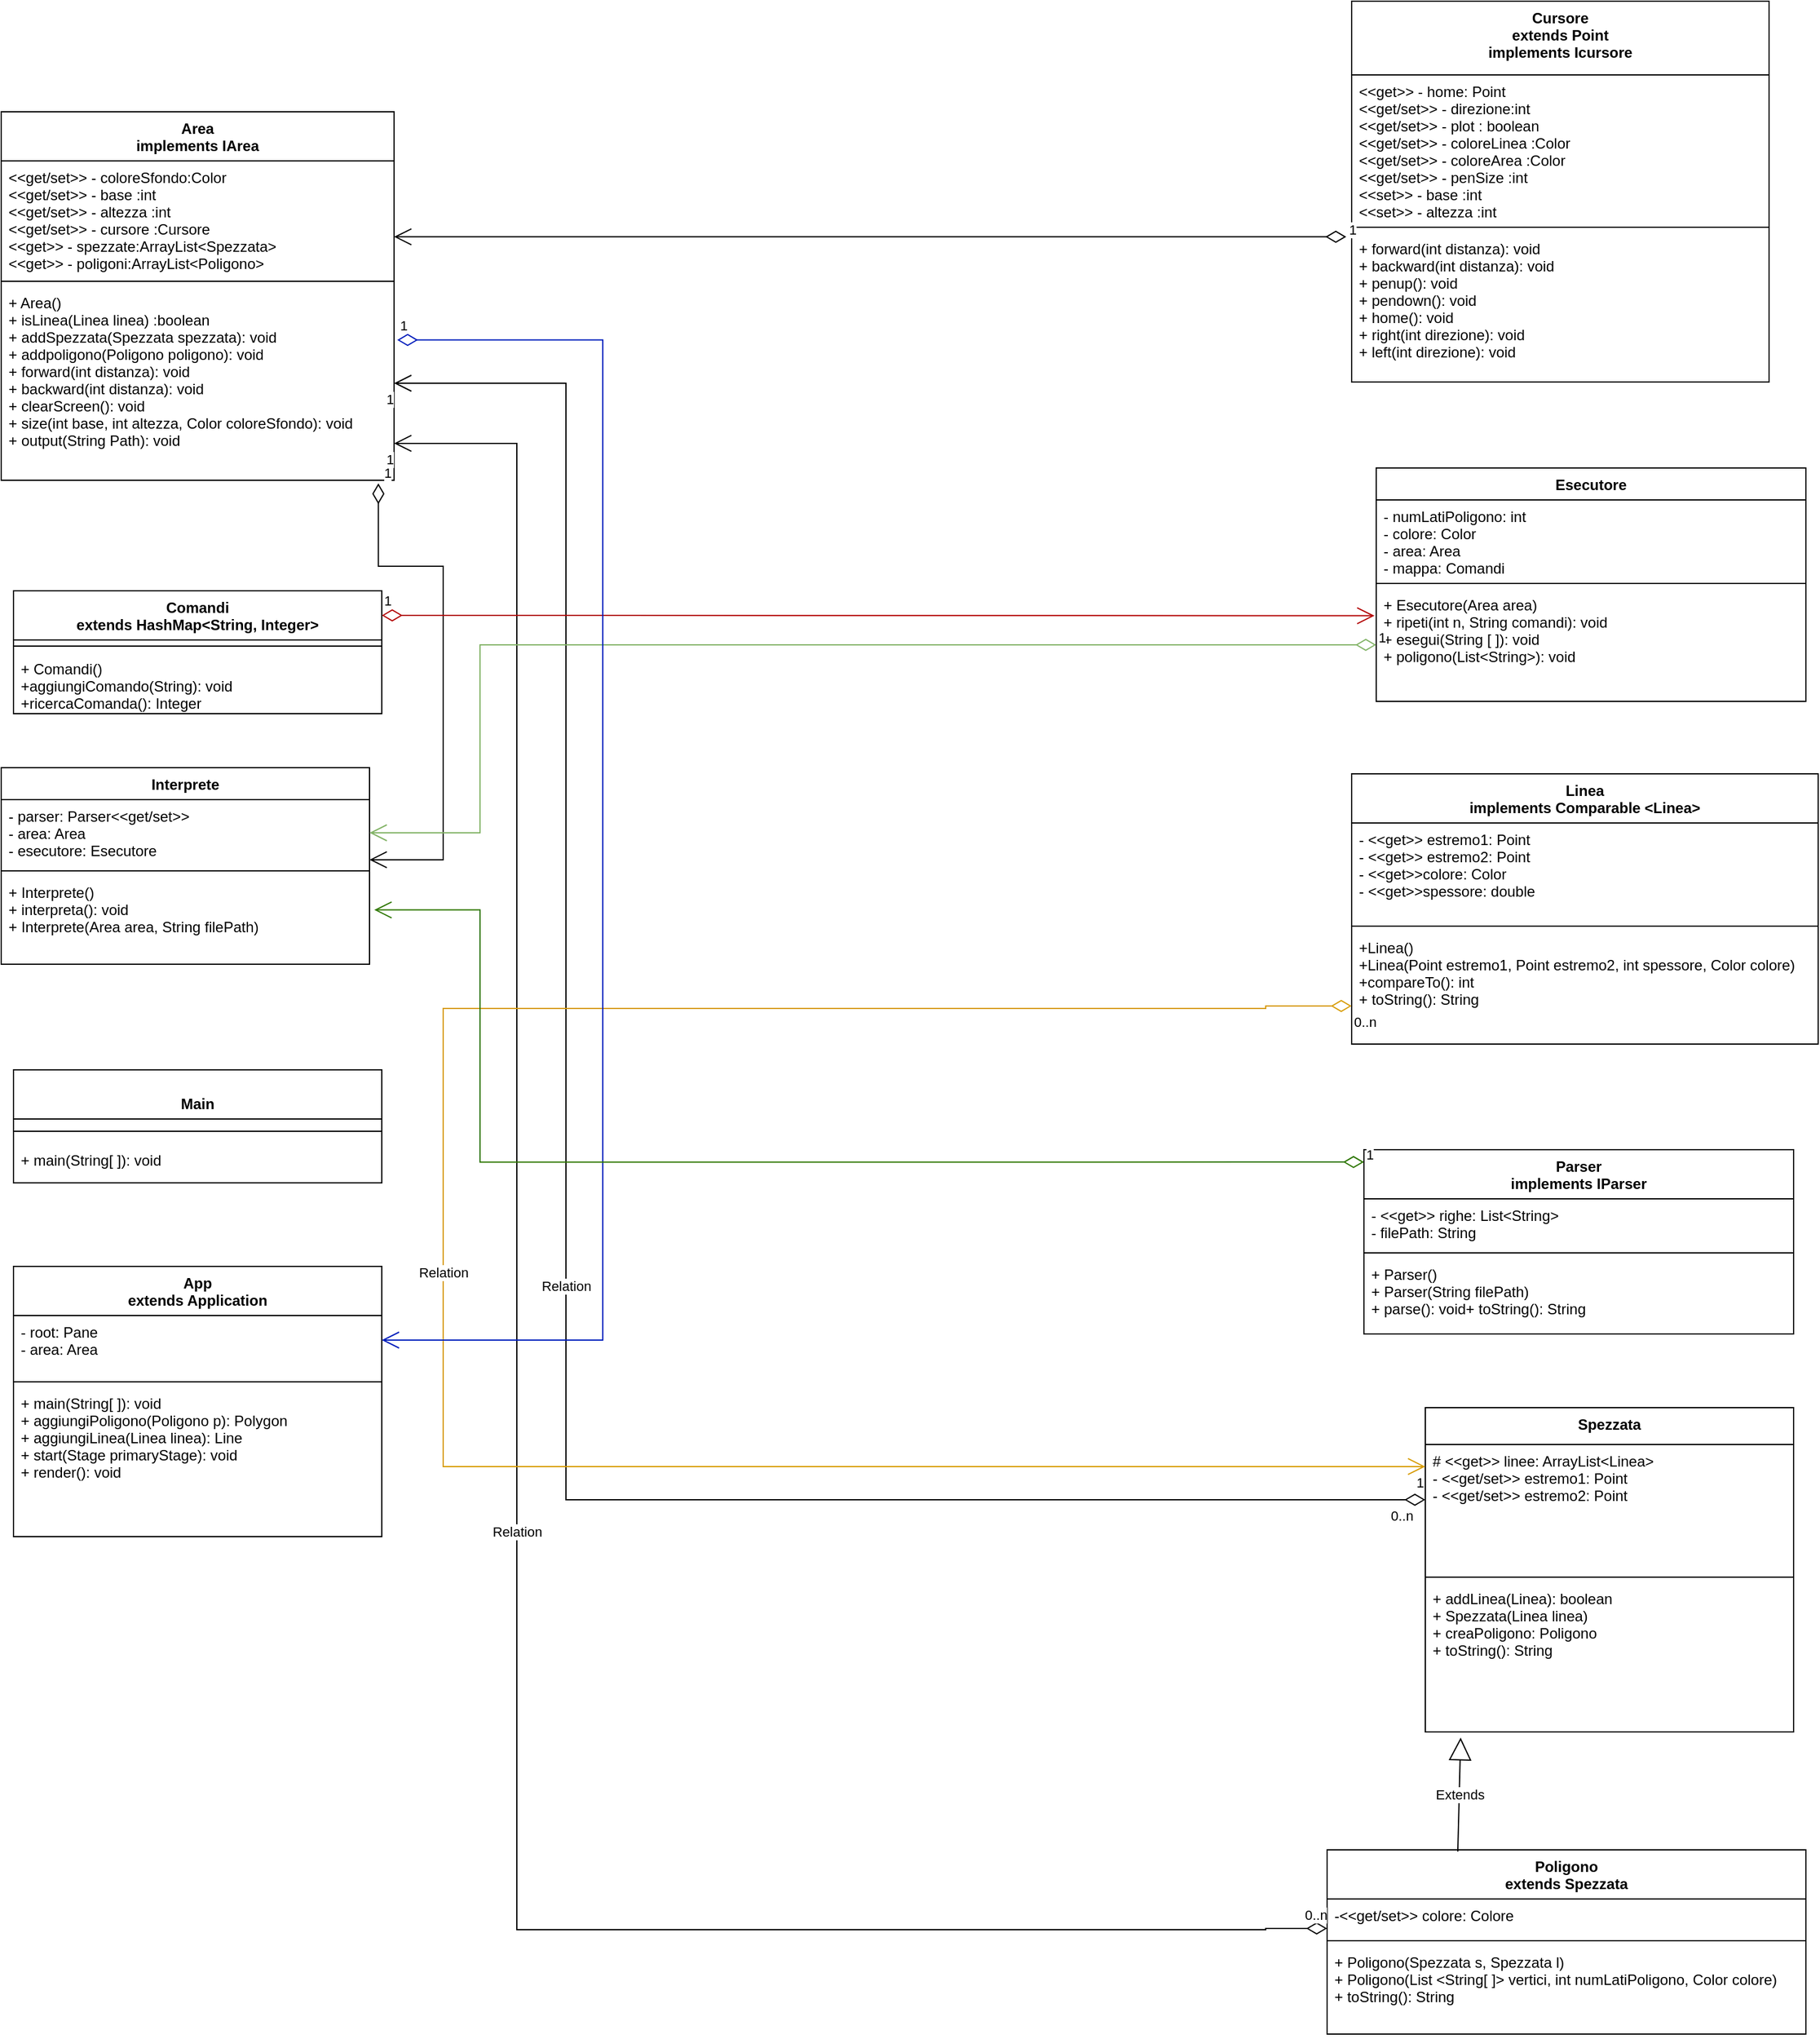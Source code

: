 <mxfile version="20.2.8" type="device"><diagram id="SSKZb9S-tjYXoeE9vcyg" name="Page-1"><mxGraphModel dx="4344" dy="3765" grid="1" gridSize="10" guides="1" tooltips="1" connect="1" arrows="1" fold="1" page="1" pageScale="1" pageWidth="827" pageHeight="1169" math="0" shadow="0"><root><mxCell id="0"/><mxCell id="1" parent="0"/><mxCell id="xD0131lp7vaHkObUTTeJ-1" value="Area&#10;implements IArea&#10;" style="swimlane;fontStyle=1;align=center;verticalAlign=top;childLayout=stackLayout;horizontal=1;startSize=40;horizontalStack=0;resizeParent=1;resizeParentMax=0;resizeLast=0;collapsible=1;marginBottom=0;" parent="1" vertex="1"><mxGeometry x="30" y="-10" width="320" height="300" as="geometry"/></mxCell><mxCell id="xD0131lp7vaHkObUTTeJ-2" value="&lt;&lt;get/set&gt;&gt; - coloreSfondo:Color&#10;&lt;&lt;get/set&gt;&gt; - base :int&#10;&lt;&lt;get/set&gt;&gt; - altezza :int&#10;&lt;&lt;get/set&gt;&gt; - cursore :Cursore&#10;&lt;&lt;get&gt;&gt; - spezzate:ArrayList&lt;Spezzata&gt;&#10;&lt;&lt;get&gt;&gt; - poligoni:ArrayList&lt;Poligono&gt;" style="text;strokeColor=none;fillColor=none;align=left;verticalAlign=top;spacingLeft=4;spacingRight=4;overflow=hidden;rotatable=0;points=[[0,0.5],[1,0.5]];portConstraint=eastwest;" parent="xD0131lp7vaHkObUTTeJ-1" vertex="1"><mxGeometry y="40" width="320" height="94" as="geometry"/></mxCell><mxCell id="xD0131lp7vaHkObUTTeJ-3" value="" style="line;strokeWidth=1;fillColor=none;align=left;verticalAlign=middle;spacingTop=-1;spacingLeft=3;spacingRight=3;rotatable=0;labelPosition=right;points=[];portConstraint=eastwest;" parent="xD0131lp7vaHkObUTTeJ-1" vertex="1"><mxGeometry y="134" width="320" height="8" as="geometry"/></mxCell><mxCell id="xD0131lp7vaHkObUTTeJ-4" value="+ Area()&#10;+ isLinea(Linea linea) :boolean&#10;+ addSpezzata(Spezzata spezzata): void&#10;+ addpoligono(Poligono poligono): void&#10;+ forward(int distanza): void&#10;+ backward(int distanza): void&#10;+ clearScreen(): void&#10;+ size(int base, int altezza, Color coloreSfondo): void&#10;+ output(String Path): void&#10;&#10;" style="text;strokeColor=none;fillColor=none;align=left;verticalAlign=top;spacingLeft=4;spacingRight=4;overflow=hidden;rotatable=0;points=[[0,0.5],[1,0.5]];portConstraint=eastwest;" parent="xD0131lp7vaHkObUTTeJ-1" vertex="1"><mxGeometry y="142" width="320" height="158" as="geometry"/></mxCell><mxCell id="VEdQwmx1QUDaLWU3VUWG-1" value="Cursore&#10;extends Point&#10;implements Icursore" style="swimlane;fontStyle=1;align=center;verticalAlign=top;childLayout=stackLayout;horizontal=1;startSize=60;horizontalStack=0;resizeParent=1;resizeParentMax=0;resizeLast=0;collapsible=1;marginBottom=0;" parent="1" vertex="1"><mxGeometry x="1130" y="-100" width="340" height="310" as="geometry"/></mxCell><mxCell id="VEdQwmx1QUDaLWU3VUWG-2" value="&lt;&lt;get&gt;&gt; - home: Point&#10;&lt;&lt;get/set&gt;&gt; - direzione:int&#10;&lt;&lt;get/set&gt;&gt; - plot : boolean&#10;&lt;&lt;get/set&gt;&gt; - coloreLinea :Color&#10;&lt;&lt;get/set&gt;&gt; - coloreArea :Color&#10;&lt;&lt;get/set&gt;&gt; - penSize :int&#10;&lt;&lt;set&gt;&gt; - base :int&#10;&lt;&lt;set&gt;&gt; - altezza :int" style="text;strokeColor=none;fillColor=none;align=left;verticalAlign=top;spacingLeft=4;spacingRight=4;overflow=hidden;rotatable=0;points=[[0,0.5],[1,0.5]];portConstraint=eastwest;" parent="VEdQwmx1QUDaLWU3VUWG-1" vertex="1"><mxGeometry y="60" width="340" height="120" as="geometry"/></mxCell><mxCell id="VEdQwmx1QUDaLWU3VUWG-3" value="" style="line;strokeWidth=1;fillColor=none;align=left;verticalAlign=middle;spacingTop=-1;spacingLeft=3;spacingRight=3;rotatable=0;labelPosition=right;points=[];portConstraint=eastwest;" parent="VEdQwmx1QUDaLWU3VUWG-1" vertex="1"><mxGeometry y="180" width="340" height="8" as="geometry"/></mxCell><mxCell id="VEdQwmx1QUDaLWU3VUWG-4" value="+ forward(int distanza): void&#10;+ backward(int distanza): void&#10;+ penup(): void&#10;+ pendown(): void&#10;+ home(): void&#10;+ right(int direzione): void&#10;+ left(int direzione): void&#10;" style="text;strokeColor=none;fillColor=none;align=left;verticalAlign=top;spacingLeft=4;spacingRight=4;overflow=hidden;rotatable=0;points=[[0,0.5],[1,0.5]];portConstraint=eastwest;" parent="VEdQwmx1QUDaLWU3VUWG-1" vertex="1"><mxGeometry y="188" width="340" height="122" as="geometry"/></mxCell><mxCell id="VEdQwmx1QUDaLWU3VUWG-5" value="1" style="endArrow=open;html=1;endSize=12;startArrow=diamondThin;startSize=14;startFill=0;edgeStyle=orthogonalEdgeStyle;align=left;verticalAlign=bottom;rounded=0;exitX=-0.013;exitY=0.031;exitDx=0;exitDy=0;exitPerimeter=0;" parent="1" source="VEdQwmx1QUDaLWU3VUWG-4" target="xD0131lp7vaHkObUTTeJ-2" edge="1"><mxGeometry x="-1" y="3" relative="1" as="geometry"><mxPoint x="570" y="100" as="sourcePoint"/><mxPoint x="540" y="190" as="targetPoint"/><Array as="points"><mxPoint x="400" y="92"/><mxPoint x="400" y="92"/></Array></mxGeometry></mxCell><mxCell id="edAIl0hlL0Rse5DpvTW5-1" value="Comandi&#10;extends HashMap&lt;String, Integer&gt;" style="swimlane;fontStyle=1;align=center;verticalAlign=top;childLayout=stackLayout;horizontal=1;startSize=40;horizontalStack=0;resizeParent=1;resizeParentMax=0;resizeLast=0;collapsible=1;marginBottom=0;" parent="1" vertex="1"><mxGeometry x="40" y="380" width="300" height="100" as="geometry"/></mxCell><mxCell id="edAIl0hlL0Rse5DpvTW5-3" value="" style="line;strokeWidth=1;fillColor=none;align=left;verticalAlign=middle;spacingTop=-1;spacingLeft=3;spacingRight=3;rotatable=0;labelPosition=right;points=[];portConstraint=eastwest;" parent="edAIl0hlL0Rse5DpvTW5-1" vertex="1"><mxGeometry y="40" width="300" height="10" as="geometry"/></mxCell><mxCell id="edAIl0hlL0Rse5DpvTW5-4" value="+ Comandi()&#10;+aggiungiComando(String): void&#10;+ricercaComanda(): Integer &#10;" style="text;strokeColor=none;fillColor=none;align=left;verticalAlign=top;spacingLeft=4;spacingRight=4;overflow=hidden;rotatable=0;points=[[0,0.5],[1,0.5]];portConstraint=eastwest;" parent="edAIl0hlL0Rse5DpvTW5-1" vertex="1"><mxGeometry y="50" width="300" height="50" as="geometry"/></mxCell><mxCell id="edAIl0hlL0Rse5DpvTW5-5" value="Esecutore" style="swimlane;fontStyle=1;align=center;verticalAlign=top;childLayout=stackLayout;horizontal=1;startSize=26;horizontalStack=0;resizeParent=1;resizeParentMax=0;resizeLast=0;collapsible=1;marginBottom=0;" parent="1" vertex="1"><mxGeometry x="1150" y="280" width="350" height="190" as="geometry"/></mxCell><mxCell id="edAIl0hlL0Rse5DpvTW5-6" value="- numLatiPoligono: int&#10;- colore: Color&#10;- area: Area&#10;- mappa: Comandi&#10;" style="text;strokeColor=none;fillColor=none;align=left;verticalAlign=top;spacingLeft=4;spacingRight=4;overflow=hidden;rotatable=0;points=[[0,0.5],[1,0.5]];portConstraint=eastwest;" parent="edAIl0hlL0Rse5DpvTW5-5" vertex="1"><mxGeometry y="26" width="350" height="64" as="geometry"/></mxCell><mxCell id="edAIl0hlL0Rse5DpvTW5-7" value="" style="line;strokeWidth=1;fillColor=none;align=left;verticalAlign=middle;spacingTop=-1;spacingLeft=3;spacingRight=3;rotatable=0;labelPosition=right;points=[];portConstraint=eastwest;" parent="edAIl0hlL0Rse5DpvTW5-5" vertex="1"><mxGeometry y="90" width="350" height="8" as="geometry"/></mxCell><mxCell id="edAIl0hlL0Rse5DpvTW5-8" value="+ Esecutore(Area area)&#10;+ ripeti(int n, String comandi): void&#10;+ esegui(String [ ]): void&#10;+ poligono(List&lt;String&gt;): void&#10;" style="text;strokeColor=none;fillColor=none;align=left;verticalAlign=top;spacingLeft=4;spacingRight=4;overflow=hidden;rotatable=0;points=[[0,0.5],[1,0.5]];portConstraint=eastwest;" parent="edAIl0hlL0Rse5DpvTW5-5" vertex="1"><mxGeometry y="98" width="350" height="92" as="geometry"/></mxCell><mxCell id="edAIl0hlL0Rse5DpvTW5-9" value="Interprete" style="swimlane;fontStyle=1;align=center;verticalAlign=top;childLayout=stackLayout;horizontal=1;startSize=26;horizontalStack=0;resizeParent=1;resizeParentMax=0;resizeLast=0;collapsible=1;marginBottom=0;" parent="1" vertex="1"><mxGeometry x="30" y="524" width="300" height="160" as="geometry"/></mxCell><mxCell id="edAIl0hlL0Rse5DpvTW5-10" value="- parser: Parser&lt;&lt;get/set&gt;&gt;&#10;- area: Area&#10;- esecutore: Esecutore&#10;" style="text;strokeColor=none;fillColor=none;align=left;verticalAlign=top;spacingLeft=4;spacingRight=4;overflow=hidden;rotatable=0;points=[[0,0.5],[1,0.5]];portConstraint=eastwest;" parent="edAIl0hlL0Rse5DpvTW5-9" vertex="1"><mxGeometry y="26" width="300" height="54" as="geometry"/></mxCell><mxCell id="edAIl0hlL0Rse5DpvTW5-11" value="" style="line;strokeWidth=1;fillColor=none;align=left;verticalAlign=middle;spacingTop=-1;spacingLeft=3;spacingRight=3;rotatable=0;labelPosition=right;points=[];portConstraint=eastwest;" parent="edAIl0hlL0Rse5DpvTW5-9" vertex="1"><mxGeometry y="80" width="300" height="8" as="geometry"/></mxCell><mxCell id="edAIl0hlL0Rse5DpvTW5-12" value="+ Interprete()&#10;+ interpreta(): void&#10;+ Interprete(Area area, String filePath)&#10;" style="text;strokeColor=none;fillColor=none;align=left;verticalAlign=top;spacingLeft=4;spacingRight=4;overflow=hidden;rotatable=0;points=[[0,0.5],[1,0.5]];portConstraint=eastwest;" parent="edAIl0hlL0Rse5DpvTW5-9" vertex="1"><mxGeometry y="88" width="300" height="72" as="geometry"/></mxCell><mxCell id="edAIl0hlL0Rse5DpvTW5-15" value="Linea&#10;implements Comparable &lt;Linea&gt;&#10;&#10;" style="swimlane;fontStyle=1;align=center;verticalAlign=top;childLayout=stackLayout;horizontal=1;startSize=40;horizontalStack=0;resizeParent=1;resizeParentMax=0;resizeLast=0;collapsible=1;marginBottom=0;" parent="1" vertex="1"><mxGeometry x="1130" y="529" width="380" height="220" as="geometry"/></mxCell><mxCell id="edAIl0hlL0Rse5DpvTW5-16" value="- &lt;&lt;get&gt;&gt; estremo1: Point&#10;- &lt;&lt;get&gt;&gt; estremo2: Point&#10;- &lt;&lt;get&gt;&gt;colore: Color&#10;- &lt;&lt;get&gt;&gt;spessore: double&#10;&#10;" style="text;strokeColor=none;fillColor=none;align=left;verticalAlign=top;spacingLeft=4;spacingRight=4;overflow=hidden;rotatable=0;points=[[0,0.5],[1,0.5]];portConstraint=eastwest;" parent="edAIl0hlL0Rse5DpvTW5-15" vertex="1"><mxGeometry y="40" width="380" height="80" as="geometry"/></mxCell><mxCell id="edAIl0hlL0Rse5DpvTW5-17" value="" style="line;strokeWidth=1;fillColor=none;align=left;verticalAlign=middle;spacingTop=-1;spacingLeft=3;spacingRight=3;rotatable=0;labelPosition=right;points=[];portConstraint=eastwest;" parent="edAIl0hlL0Rse5DpvTW5-15" vertex="1"><mxGeometry y="120" width="380" height="8" as="geometry"/></mxCell><mxCell id="edAIl0hlL0Rse5DpvTW5-18" value="+Linea()&#10;+Linea(Point estremo1, Point estremo2, int spessore, Color colore)&#10;+compareTo(): int&#10;+ toString(): String&#10;" style="text;strokeColor=none;fillColor=none;align=left;verticalAlign=top;spacingLeft=4;spacingRight=4;overflow=hidden;rotatable=0;points=[[0,0.5],[1,0.5]];portConstraint=eastwest;" parent="edAIl0hlL0Rse5DpvTW5-15" vertex="1"><mxGeometry y="128" width="380" height="92" as="geometry"/></mxCell><mxCell id="edAIl0hlL0Rse5DpvTW5-19" value="&#10;Main&#10;&#10;" style="swimlane;fontStyle=1;align=center;verticalAlign=top;childLayout=stackLayout;horizontal=1;startSize=40;horizontalStack=0;resizeParent=1;resizeParentMax=0;resizeLast=0;collapsible=1;marginBottom=0;" parent="1" vertex="1"><mxGeometry x="40" y="770" width="300" height="92" as="geometry"/></mxCell><mxCell id="edAIl0hlL0Rse5DpvTW5-21" value="" style="line;strokeWidth=1;fillColor=none;align=left;verticalAlign=middle;spacingTop=-1;spacingLeft=3;spacingRight=3;rotatable=0;labelPosition=right;points=[];portConstraint=eastwest;" parent="edAIl0hlL0Rse5DpvTW5-19" vertex="1"><mxGeometry y="40" width="300" height="20" as="geometry"/></mxCell><mxCell id="edAIl0hlL0Rse5DpvTW5-22" value="+ main(String[ ]): void" style="text;strokeColor=none;fillColor=none;align=left;verticalAlign=top;spacingLeft=4;spacingRight=4;overflow=hidden;rotatable=0;points=[[0,0.5],[1,0.5]];portConstraint=eastwest;" parent="edAIl0hlL0Rse5DpvTW5-19" vertex="1"><mxGeometry y="60" width="300" height="32" as="geometry"/></mxCell><mxCell id="edAIl0hlL0Rse5DpvTW5-23" value="Parser&#10;implements IParser&#10;" style="swimlane;fontStyle=1;align=center;verticalAlign=top;childLayout=stackLayout;horizontal=1;startSize=40;horizontalStack=0;resizeParent=1;resizeParentMax=0;resizeLast=0;collapsible=1;marginBottom=0;" parent="1" vertex="1"><mxGeometry x="1140" y="835" width="350" height="150" as="geometry"/></mxCell><mxCell id="edAIl0hlL0Rse5DpvTW5-24" value="- &lt;&lt;get&gt;&gt; righe: List&lt;String&gt;&#10;- filePath: String&#10;" style="text;strokeColor=none;fillColor=none;align=left;verticalAlign=top;spacingLeft=4;spacingRight=4;overflow=hidden;rotatable=0;points=[[0,0.5],[1,0.5]];portConstraint=eastwest;" parent="edAIl0hlL0Rse5DpvTW5-23" vertex="1"><mxGeometry y="40" width="350" height="40" as="geometry"/></mxCell><mxCell id="edAIl0hlL0Rse5DpvTW5-25" value="" style="line;strokeWidth=1;fillColor=none;align=left;verticalAlign=middle;spacingTop=-1;spacingLeft=3;spacingRight=3;rotatable=0;labelPosition=right;points=[];portConstraint=eastwest;" parent="edAIl0hlL0Rse5DpvTW5-23" vertex="1"><mxGeometry y="80" width="350" height="8" as="geometry"/></mxCell><mxCell id="edAIl0hlL0Rse5DpvTW5-26" value="+ Parser()&#10;+ Parser(String filePath)&#10;+ parse(): void+ toString(): String&#10;" style="text;strokeColor=none;fillColor=none;align=left;verticalAlign=top;spacingLeft=4;spacingRight=4;overflow=hidden;rotatable=0;points=[[0,0.5],[1,0.5]];portConstraint=eastwest;" parent="edAIl0hlL0Rse5DpvTW5-23" vertex="1"><mxGeometry y="88" width="350" height="62" as="geometry"/></mxCell><mxCell id="edAIl0hlL0Rse5DpvTW5-27" value="Poligono&#10;extends Spezzata&#10;&#10;" style="swimlane;fontStyle=1;align=center;verticalAlign=top;childLayout=stackLayout;horizontal=1;startSize=40;horizontalStack=0;resizeParent=1;resizeParentMax=0;resizeLast=0;collapsible=1;marginBottom=0;" parent="1" vertex="1"><mxGeometry x="1110" y="1405" width="390" height="150" as="geometry"/></mxCell><mxCell id="edAIl0hlL0Rse5DpvTW5-28" value="-&lt;&lt;get/set&gt;&gt; colore: Colore" style="text;strokeColor=none;fillColor=none;align=left;verticalAlign=top;spacingLeft=4;spacingRight=4;overflow=hidden;rotatable=0;points=[[0,0.5],[1,0.5]];portConstraint=eastwest;" parent="edAIl0hlL0Rse5DpvTW5-27" vertex="1"><mxGeometry y="40" width="390" height="30" as="geometry"/></mxCell><mxCell id="edAIl0hlL0Rse5DpvTW5-29" value="" style="line;strokeWidth=1;fillColor=none;align=left;verticalAlign=middle;spacingTop=-1;spacingLeft=3;spacingRight=3;rotatable=0;labelPosition=right;points=[];portConstraint=eastwest;" parent="edAIl0hlL0Rse5DpvTW5-27" vertex="1"><mxGeometry y="70" width="390" height="8" as="geometry"/></mxCell><mxCell id="edAIl0hlL0Rse5DpvTW5-30" value="+ Poligono(Spezzata s, Spezzata l)&#10;+ Poligono(List &lt;String[ ]&gt; vertici, int numLatiPoligono, Color colore)&#10;+ toString(): String &#10;&#10;&#10;" style="text;strokeColor=none;fillColor=none;align=left;verticalAlign=top;spacingLeft=4;spacingRight=4;overflow=hidden;rotatable=0;points=[[0,0.5],[1,0.5]];portConstraint=eastwest;" parent="edAIl0hlL0Rse5DpvTW5-27" vertex="1"><mxGeometry y="78" width="390" height="72" as="geometry"/></mxCell><mxCell id="edAIl0hlL0Rse5DpvTW5-31" value="Spezzata" style="swimlane;fontStyle=1;align=center;verticalAlign=top;childLayout=stackLayout;horizontal=1;startSize=30;horizontalStack=0;resizeParent=1;resizeParentMax=0;resizeLast=0;collapsible=1;marginBottom=0;" parent="1" vertex="1"><mxGeometry x="1190" y="1045" width="300" height="264" as="geometry"/></mxCell><mxCell id="edAIl0hlL0Rse5DpvTW5-32" value="# &lt;&lt;get&gt;&gt; linee: ArrayList&lt;Linea&gt;&#10;- &lt;&lt;get/set&gt;&gt; estremo1: Point&#10;- &lt;&lt;get/set&gt;&gt; estremo2: Point&#10;&#10;&#10;" style="text;strokeColor=none;fillColor=none;align=left;verticalAlign=top;spacingLeft=4;spacingRight=4;overflow=hidden;rotatable=0;points=[[0,0.5],[1,0.5]];portConstraint=eastwest;" parent="edAIl0hlL0Rse5DpvTW5-31" vertex="1"><mxGeometry y="30" width="300" height="104" as="geometry"/></mxCell><mxCell id="edAIl0hlL0Rse5DpvTW5-33" value="" style="line;strokeWidth=1;fillColor=none;align=left;verticalAlign=middle;spacingTop=-1;spacingLeft=3;spacingRight=3;rotatable=0;labelPosition=right;points=[];portConstraint=eastwest;" parent="edAIl0hlL0Rse5DpvTW5-31" vertex="1"><mxGeometry y="134" width="300" height="8" as="geometry"/></mxCell><mxCell id="edAIl0hlL0Rse5DpvTW5-34" value="+ addLinea(Linea): boolean&#10;+ Spezzata(Linea linea)&#10;+ creaPoligono: Poligono&#10;+ toString(): String&#10;" style="text;strokeColor=none;fillColor=none;align=left;verticalAlign=top;spacingLeft=4;spacingRight=4;overflow=hidden;rotatable=0;points=[[0,0.5],[1,0.5]];portConstraint=eastwest;" parent="edAIl0hlL0Rse5DpvTW5-31" vertex="1"><mxGeometry y="142" width="300" height="122" as="geometry"/></mxCell><mxCell id="JmyIsKy6kii6p0iABe9J-1" value="App&#10;extends Application&#10;" style="swimlane;fontStyle=1;align=center;verticalAlign=top;childLayout=stackLayout;horizontal=1;startSize=40;horizontalStack=0;resizeParent=1;resizeParentMax=0;resizeLast=0;collapsible=1;marginBottom=0;" parent="1" vertex="1"><mxGeometry x="40" y="930" width="300" height="220" as="geometry"/></mxCell><mxCell id="JmyIsKy6kii6p0iABe9J-2" value="- root: Pane&#10;- area: Area&#10;&#10;&#10;" style="text;strokeColor=none;fillColor=none;align=left;verticalAlign=top;spacingLeft=4;spacingRight=4;overflow=hidden;rotatable=0;points=[[0,0.5],[1,0.5]];portConstraint=eastwest;" parent="JmyIsKy6kii6p0iABe9J-1" vertex="1"><mxGeometry y="40" width="300" height="50" as="geometry"/></mxCell><mxCell id="JmyIsKy6kii6p0iABe9J-3" value="" style="line;strokeWidth=1;fillColor=none;align=left;verticalAlign=middle;spacingTop=-1;spacingLeft=3;spacingRight=3;rotatable=0;labelPosition=right;points=[];portConstraint=eastwest;" parent="JmyIsKy6kii6p0iABe9J-1" vertex="1"><mxGeometry y="90" width="300" height="8" as="geometry"/></mxCell><mxCell id="JmyIsKy6kii6p0iABe9J-4" value="+ main(String[ ]): void&#10;+ aggiungiPoligono(Poligono p): Polygon&#10;+ aggiungiLinea(Linea linea): Line&#10;+ start(Stage primaryStage): void&#10;+ render(): void&#10;" style="text;strokeColor=none;fillColor=none;align=left;verticalAlign=top;spacingLeft=4;spacingRight=4;overflow=hidden;rotatable=0;points=[[0,0.5],[1,0.5]];portConstraint=eastwest;" parent="JmyIsKy6kii6p0iABe9J-1" vertex="1"><mxGeometry y="98" width="300" height="122" as="geometry"/></mxCell><mxCell id="OjkIk8LYtC330Or6Dnki-3" value="Relation" style="endArrow=open;html=1;endSize=12;startArrow=diamondThin;startSize=14;startFill=0;edgeStyle=orthogonalEdgeStyle;rounded=0;" edge="1" parent="1" source="edAIl0hlL0Rse5DpvTW5-32" target="xD0131lp7vaHkObUTTeJ-4"><mxGeometry relative="1" as="geometry"><mxPoint x="520" y="240" as="sourcePoint"/><mxPoint x="370" y="170" as="targetPoint"/><Array as="points"><mxPoint x="490" y="1120"/><mxPoint x="490" y="211"/></Array></mxGeometry></mxCell><mxCell id="OjkIk8LYtC330Or6Dnki-4" value="0..n" style="edgeLabel;resizable=0;html=1;align=left;verticalAlign=top;" connectable="0" vertex="1" parent="OjkIk8LYtC330Or6Dnki-3"><mxGeometry x="-1" relative="1" as="geometry"><mxPoint x="-30" as="offset"/></mxGeometry></mxCell><mxCell id="OjkIk8LYtC330Or6Dnki-5" value="1" style="edgeLabel;resizable=0;html=1;align=right;verticalAlign=top;" connectable="0" vertex="1" parent="OjkIk8LYtC330Or6Dnki-3"><mxGeometry x="1" relative="1" as="geometry"/></mxCell><mxCell id="OjkIk8LYtC330Or6Dnki-6" value="Relation" style="endArrow=open;html=1;endSize=12;startArrow=diamondThin;startSize=14;startFill=0;edgeStyle=orthogonalEdgeStyle;rounded=0;exitX=0;exitY=0.8;exitDx=0;exitDy=0;exitPerimeter=0;entryX=1;entryY=0.81;entryDx=0;entryDy=0;entryPerimeter=0;" edge="1" parent="1" source="edAIl0hlL0Rse5DpvTW5-28" target="xD0131lp7vaHkObUTTeJ-4"><mxGeometry relative="1" as="geometry"><mxPoint x="520" y="1464" as="sourcePoint"/><mxPoint x="370" y="260" as="targetPoint"/><Array as="points"><mxPoint x="1060" y="1469"/><mxPoint x="450" y="1470"/><mxPoint x="450" y="260"/></Array></mxGeometry></mxCell><mxCell id="OjkIk8LYtC330Or6Dnki-7" value="0..n" style="edgeLabel;resizable=0;html=1;align=left;verticalAlign=top;" connectable="0" vertex="1" parent="OjkIk8LYtC330Or6Dnki-6"><mxGeometry x="-1" relative="1" as="geometry"><mxPoint x="-20" y="-24" as="offset"/></mxGeometry></mxCell><mxCell id="OjkIk8LYtC330Or6Dnki-8" value="1" style="edgeLabel;resizable=0;html=1;align=right;verticalAlign=top;" connectable="0" vertex="1" parent="OjkIk8LYtC330Or6Dnki-6"><mxGeometry x="1" relative="1" as="geometry"/></mxCell><mxCell id="OjkIk8LYtC330Or6Dnki-9" value="Extends" style="endArrow=block;endSize=16;endFill=0;html=1;rounded=0;entryX=0.096;entryY=1.038;entryDx=0;entryDy=0;exitX=0.273;exitY=0.009;exitDx=0;exitDy=0;exitPerimeter=0;entryPerimeter=0;" edge="1" parent="1" source="edAIl0hlL0Rse5DpvTW5-27" target="edAIl0hlL0Rse5DpvTW5-34"><mxGeometry width="160" relative="1" as="geometry"><mxPoint x="420" y="1100" as="sourcePoint"/><mxPoint x="490" y="1220" as="targetPoint"/><Array as="points"/></mxGeometry></mxCell><mxCell id="OjkIk8LYtC330Or6Dnki-10" value="1" style="endArrow=open;html=1;endSize=12;startArrow=diamondThin;startSize=14;startFill=0;edgeStyle=orthogonalEdgeStyle;align=left;verticalAlign=bottom;rounded=0;exitX=0.96;exitY=1.016;exitDx=0;exitDy=0;exitPerimeter=0;entryX=1;entryY=0.907;entryDx=0;entryDy=0;entryPerimeter=0;" edge="1" parent="1" source="xD0131lp7vaHkObUTTeJ-4" target="edAIl0hlL0Rse5DpvTW5-10"><mxGeometry x="-1" y="3" relative="1" as="geometry"><mxPoint x="270" y="320" as="sourcePoint"/><mxPoint x="400" y="600" as="targetPoint"/><Array as="points"><mxPoint x="337" y="360"/><mxPoint x="390" y="360"/><mxPoint x="390" y="599"/></Array></mxGeometry></mxCell><mxCell id="OjkIk8LYtC330Or6Dnki-11" value="1" style="endArrow=open;html=1;endSize=12;startArrow=diamondThin;startSize=14;startFill=0;edgeStyle=orthogonalEdgeStyle;align=left;verticalAlign=bottom;rounded=0;fillColor=#e51400;strokeColor=#B20000;entryX=-0.004;entryY=0.242;entryDx=0;entryDy=0;entryPerimeter=0;" edge="1" parent="1" target="edAIl0hlL0Rse5DpvTW5-8"><mxGeometry x="-1" y="3" relative="1" as="geometry"><mxPoint x="340" y="400" as="sourcePoint"/><mxPoint x="1120" y="400" as="targetPoint"/><Array as="points"><mxPoint x="370" y="400"/></Array></mxGeometry></mxCell><mxCell id="OjkIk8LYtC330Or6Dnki-12" value="1" style="endArrow=open;html=1;endSize=12;startArrow=diamondThin;startSize=14;startFill=0;edgeStyle=orthogonalEdgeStyle;align=left;verticalAlign=bottom;rounded=0;exitX=0;exitY=0.5;exitDx=0;exitDy=0;entryX=1;entryY=0.5;entryDx=0;entryDy=0;fillColor=#d5e8d4;strokeColor=#82b366;gradientColor=#97d077;" edge="1" parent="1" source="edAIl0hlL0Rse5DpvTW5-8" target="edAIl0hlL0Rse5DpvTW5-10"><mxGeometry x="-1" y="3" relative="1" as="geometry"><mxPoint x="270" y="570" as="sourcePoint"/><mxPoint x="430" y="570" as="targetPoint"/><Array as="points"><mxPoint x="420" y="424"/><mxPoint x="420" y="577"/></Array></mxGeometry></mxCell><mxCell id="OjkIk8LYtC330Or6Dnki-13" value="Relation" style="endArrow=open;html=1;endSize=12;startArrow=diamondThin;startSize=14;startFill=0;edgeStyle=orthogonalEdgeStyle;rounded=0;fillColor=#ffcd28;gradientColor=#ffa500;strokeColor=#d79b00;exitX=0;exitY=0.663;exitDx=0;exitDy=0;exitPerimeter=0;entryX=0;entryY=0.173;entryDx=0;entryDy=0;entryPerimeter=0;" edge="1" parent="1" source="edAIl0hlL0Rse5DpvTW5-18" target="edAIl0hlL0Rse5DpvTW5-32"><mxGeometry relative="1" as="geometry"><mxPoint x="1090" y="720" as="sourcePoint"/><mxPoint x="1180" y="1093" as="targetPoint"/><Array as="points"><mxPoint x="1060" y="718"/><mxPoint x="1060" y="720"/><mxPoint x="390" y="720"/><mxPoint x="390" y="1093"/></Array></mxGeometry></mxCell><mxCell id="OjkIk8LYtC330Or6Dnki-14" value="0..n" style="edgeLabel;resizable=0;html=1;align=left;verticalAlign=top;" connectable="0" vertex="1" parent="OjkIk8LYtC330Or6Dnki-13"><mxGeometry x="-1" relative="1" as="geometry"/></mxCell><mxCell id="OjkIk8LYtC330Or6Dnki-15" value="1" style="edgeLabel;resizable=0;html=1;align=right;verticalAlign=top;" connectable="0" vertex="1" parent="OjkIk8LYtC330Or6Dnki-13"><mxGeometry x="1" relative="1" as="geometry"/></mxCell><mxCell id="OjkIk8LYtC330Or6Dnki-16" value="1" style="endArrow=open;html=1;endSize=12;startArrow=diamondThin;startSize=14;startFill=0;edgeStyle=orthogonalEdgeStyle;align=left;verticalAlign=bottom;rounded=0;exitX=1.008;exitY=0.277;exitDx=0;exitDy=0;exitPerimeter=0;fillColor=#0050ef;strokeColor=#001DBC;" edge="1" parent="1" source="xD0131lp7vaHkObUTTeJ-4"><mxGeometry x="-1" y="3" relative="1" as="geometry"><mxPoint x="270" y="570" as="sourcePoint"/><mxPoint x="340" y="990" as="targetPoint"/><Array as="points"><mxPoint x="520" y="176"/><mxPoint x="520" y="990"/></Array></mxGeometry></mxCell><mxCell id="OjkIk8LYtC330Or6Dnki-17" value="1" style="endArrow=open;html=1;endSize=12;startArrow=diamondThin;startSize=14;startFill=0;edgeStyle=orthogonalEdgeStyle;align=left;verticalAlign=bottom;rounded=0;exitX=0;exitY=0.067;exitDx=0;exitDy=0;exitPerimeter=0;entryX=1.013;entryY=0.386;entryDx=0;entryDy=0;entryPerimeter=0;fillColor=#60a917;strokeColor=#2D7600;" edge="1" parent="1" source="edAIl0hlL0Rse5DpvTW5-23" target="edAIl0hlL0Rse5DpvTW5-12"><mxGeometry x="-1" y="3" relative="1" as="geometry"><mxPoint x="270" y="670" as="sourcePoint"/><mxPoint x="410" y="640" as="targetPoint"/><Array as="points"><mxPoint x="420" y="845"/><mxPoint x="420" y="640"/></Array></mxGeometry></mxCell></root></mxGraphModel></diagram></mxfile>